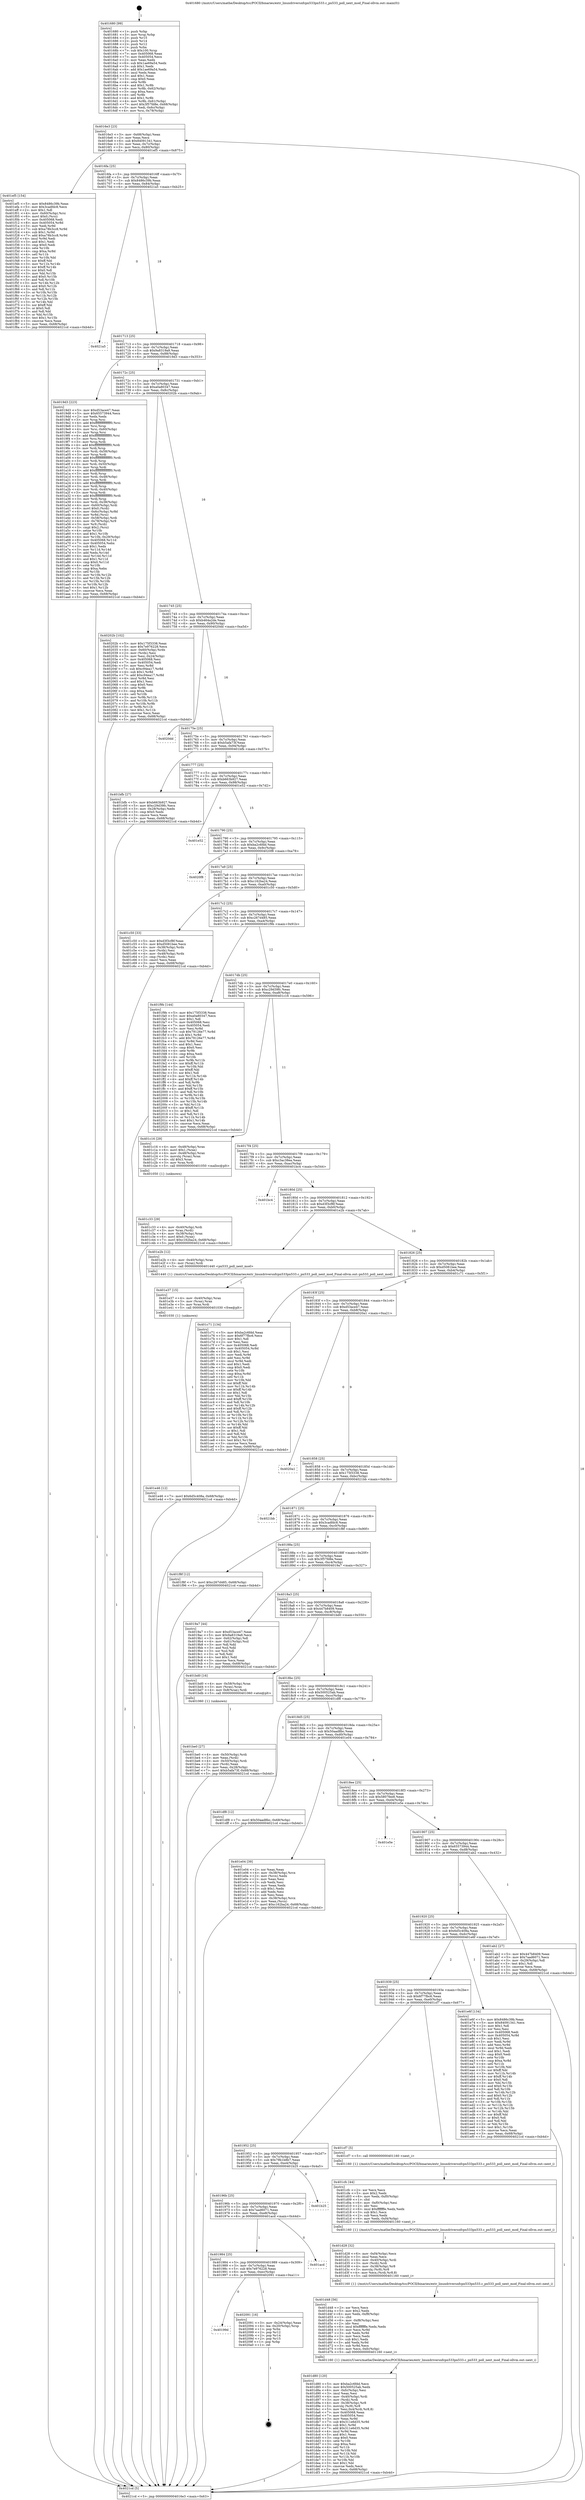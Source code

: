 digraph "0x401680" {
  label = "0x401680 (/mnt/c/Users/mathe/Desktop/tcc/POCII/binaries/extr_linuxdriversnfcpn533pn533.c_pn533_poll_next_mod_Final-ollvm.out::main(0))"
  labelloc = "t"
  node[shape=record]

  Entry [label="",width=0.3,height=0.3,shape=circle,fillcolor=black,style=filled]
  "0x4016e3" [label="{
     0x4016e3 [23]\l
     | [instrs]\l
     &nbsp;&nbsp;0x4016e3 \<+3\>: mov -0x68(%rbp),%eax\l
     &nbsp;&nbsp;0x4016e6 \<+2\>: mov %eax,%ecx\l
     &nbsp;&nbsp;0x4016e8 \<+6\>: sub $0x84091341,%ecx\l
     &nbsp;&nbsp;0x4016ee \<+3\>: mov %eax,-0x7c(%rbp)\l
     &nbsp;&nbsp;0x4016f1 \<+3\>: mov %ecx,-0x80(%rbp)\l
     &nbsp;&nbsp;0x4016f4 \<+6\>: je 0000000000401ef5 \<main+0x875\>\l
  }"]
  "0x401ef5" [label="{
     0x401ef5 [154]\l
     | [instrs]\l
     &nbsp;&nbsp;0x401ef5 \<+5\>: mov $0x8486c39b,%eax\l
     &nbsp;&nbsp;0x401efa \<+5\>: mov $0x3cadfdc8,%ecx\l
     &nbsp;&nbsp;0x401eff \<+2\>: mov $0x1,%dl\l
     &nbsp;&nbsp;0x401f01 \<+4\>: mov -0x60(%rbp),%rsi\l
     &nbsp;&nbsp;0x401f05 \<+6\>: movl $0x0,(%rsi)\l
     &nbsp;&nbsp;0x401f0b \<+7\>: mov 0x405068,%edi\l
     &nbsp;&nbsp;0x401f12 \<+8\>: mov 0x405054,%r8d\l
     &nbsp;&nbsp;0x401f1a \<+3\>: mov %edi,%r9d\l
     &nbsp;&nbsp;0x401f1d \<+7\>: sub $0xa78b3cc8,%r9d\l
     &nbsp;&nbsp;0x401f24 \<+4\>: sub $0x1,%r9d\l
     &nbsp;&nbsp;0x401f28 \<+7\>: add $0xa78b3cc8,%r9d\l
     &nbsp;&nbsp;0x401f2f \<+4\>: imul %r9d,%edi\l
     &nbsp;&nbsp;0x401f33 \<+3\>: and $0x1,%edi\l
     &nbsp;&nbsp;0x401f36 \<+3\>: cmp $0x0,%edi\l
     &nbsp;&nbsp;0x401f39 \<+4\>: sete %r10b\l
     &nbsp;&nbsp;0x401f3d \<+4\>: cmp $0xa,%r8d\l
     &nbsp;&nbsp;0x401f41 \<+4\>: setl %r11b\l
     &nbsp;&nbsp;0x401f45 \<+3\>: mov %r10b,%bl\l
     &nbsp;&nbsp;0x401f48 \<+3\>: xor $0xff,%bl\l
     &nbsp;&nbsp;0x401f4b \<+3\>: mov %r11b,%r14b\l
     &nbsp;&nbsp;0x401f4e \<+4\>: xor $0xff,%r14b\l
     &nbsp;&nbsp;0x401f52 \<+3\>: xor $0x0,%dl\l
     &nbsp;&nbsp;0x401f55 \<+3\>: mov %bl,%r15b\l
     &nbsp;&nbsp;0x401f58 \<+4\>: and $0x0,%r15b\l
     &nbsp;&nbsp;0x401f5c \<+3\>: and %dl,%r10b\l
     &nbsp;&nbsp;0x401f5f \<+3\>: mov %r14b,%r12b\l
     &nbsp;&nbsp;0x401f62 \<+4\>: and $0x0,%r12b\l
     &nbsp;&nbsp;0x401f66 \<+3\>: and %dl,%r11b\l
     &nbsp;&nbsp;0x401f69 \<+3\>: or %r10b,%r15b\l
     &nbsp;&nbsp;0x401f6c \<+3\>: or %r11b,%r12b\l
     &nbsp;&nbsp;0x401f6f \<+3\>: xor %r12b,%r15b\l
     &nbsp;&nbsp;0x401f72 \<+3\>: or %r14b,%bl\l
     &nbsp;&nbsp;0x401f75 \<+3\>: xor $0xff,%bl\l
     &nbsp;&nbsp;0x401f78 \<+3\>: or $0x0,%dl\l
     &nbsp;&nbsp;0x401f7b \<+2\>: and %dl,%bl\l
     &nbsp;&nbsp;0x401f7d \<+3\>: or %bl,%r15b\l
     &nbsp;&nbsp;0x401f80 \<+4\>: test $0x1,%r15b\l
     &nbsp;&nbsp;0x401f84 \<+3\>: cmovne %ecx,%eax\l
     &nbsp;&nbsp;0x401f87 \<+3\>: mov %eax,-0x68(%rbp)\l
     &nbsp;&nbsp;0x401f8a \<+5\>: jmp 00000000004021cd \<main+0xb4d\>\l
  }"]
  "0x4016fa" [label="{
     0x4016fa [25]\l
     | [instrs]\l
     &nbsp;&nbsp;0x4016fa \<+5\>: jmp 00000000004016ff \<main+0x7f\>\l
     &nbsp;&nbsp;0x4016ff \<+3\>: mov -0x7c(%rbp),%eax\l
     &nbsp;&nbsp;0x401702 \<+5\>: sub $0x8486c39b,%eax\l
     &nbsp;&nbsp;0x401707 \<+6\>: mov %eax,-0x84(%rbp)\l
     &nbsp;&nbsp;0x40170d \<+6\>: je 00000000004021a5 \<main+0xb25\>\l
  }"]
  Exit [label="",width=0.3,height=0.3,shape=circle,fillcolor=black,style=filled,peripheries=2]
  "0x4021a5" [label="{
     0x4021a5\l
  }", style=dashed]
  "0x401713" [label="{
     0x401713 [25]\l
     | [instrs]\l
     &nbsp;&nbsp;0x401713 \<+5\>: jmp 0000000000401718 \<main+0x98\>\l
     &nbsp;&nbsp;0x401718 \<+3\>: mov -0x7c(%rbp),%eax\l
     &nbsp;&nbsp;0x40171b \<+5\>: sub $0x9a8319a9,%eax\l
     &nbsp;&nbsp;0x401720 \<+6\>: mov %eax,-0x88(%rbp)\l
     &nbsp;&nbsp;0x401726 \<+6\>: je 00000000004019d3 \<main+0x353\>\l
  }"]
  "0x40199d" [label="{
     0x40199d\l
  }", style=dashed]
  "0x4019d3" [label="{
     0x4019d3 [223]\l
     | [instrs]\l
     &nbsp;&nbsp;0x4019d3 \<+5\>: mov $0xd53ace47,%eax\l
     &nbsp;&nbsp;0x4019d8 \<+5\>: mov $0x65573944,%ecx\l
     &nbsp;&nbsp;0x4019dd \<+2\>: xor %edx,%edx\l
     &nbsp;&nbsp;0x4019df \<+3\>: mov %rsp,%rsi\l
     &nbsp;&nbsp;0x4019e2 \<+4\>: add $0xfffffffffffffff0,%rsi\l
     &nbsp;&nbsp;0x4019e6 \<+3\>: mov %rsi,%rsp\l
     &nbsp;&nbsp;0x4019e9 \<+4\>: mov %rsi,-0x60(%rbp)\l
     &nbsp;&nbsp;0x4019ed \<+3\>: mov %rsp,%rsi\l
     &nbsp;&nbsp;0x4019f0 \<+4\>: add $0xfffffffffffffff0,%rsi\l
     &nbsp;&nbsp;0x4019f4 \<+3\>: mov %rsi,%rsp\l
     &nbsp;&nbsp;0x4019f7 \<+3\>: mov %rsp,%rdi\l
     &nbsp;&nbsp;0x4019fa \<+4\>: add $0xfffffffffffffff0,%rdi\l
     &nbsp;&nbsp;0x4019fe \<+3\>: mov %rdi,%rsp\l
     &nbsp;&nbsp;0x401a01 \<+4\>: mov %rdi,-0x58(%rbp)\l
     &nbsp;&nbsp;0x401a05 \<+3\>: mov %rsp,%rdi\l
     &nbsp;&nbsp;0x401a08 \<+4\>: add $0xfffffffffffffff0,%rdi\l
     &nbsp;&nbsp;0x401a0c \<+3\>: mov %rdi,%rsp\l
     &nbsp;&nbsp;0x401a0f \<+4\>: mov %rdi,-0x50(%rbp)\l
     &nbsp;&nbsp;0x401a13 \<+3\>: mov %rsp,%rdi\l
     &nbsp;&nbsp;0x401a16 \<+4\>: add $0xfffffffffffffff0,%rdi\l
     &nbsp;&nbsp;0x401a1a \<+3\>: mov %rdi,%rsp\l
     &nbsp;&nbsp;0x401a1d \<+4\>: mov %rdi,-0x48(%rbp)\l
     &nbsp;&nbsp;0x401a21 \<+3\>: mov %rsp,%rdi\l
     &nbsp;&nbsp;0x401a24 \<+4\>: add $0xfffffffffffffff0,%rdi\l
     &nbsp;&nbsp;0x401a28 \<+3\>: mov %rdi,%rsp\l
     &nbsp;&nbsp;0x401a2b \<+4\>: mov %rdi,-0x40(%rbp)\l
     &nbsp;&nbsp;0x401a2f \<+3\>: mov %rsp,%rdi\l
     &nbsp;&nbsp;0x401a32 \<+4\>: add $0xfffffffffffffff0,%rdi\l
     &nbsp;&nbsp;0x401a36 \<+3\>: mov %rdi,%rsp\l
     &nbsp;&nbsp;0x401a39 \<+4\>: mov %rdi,-0x38(%rbp)\l
     &nbsp;&nbsp;0x401a3d \<+4\>: mov -0x60(%rbp),%rdi\l
     &nbsp;&nbsp;0x401a41 \<+6\>: movl $0x0,(%rdi)\l
     &nbsp;&nbsp;0x401a47 \<+4\>: mov -0x6c(%rbp),%r8d\l
     &nbsp;&nbsp;0x401a4b \<+3\>: mov %r8d,(%rsi)\l
     &nbsp;&nbsp;0x401a4e \<+4\>: mov -0x58(%rbp),%rdi\l
     &nbsp;&nbsp;0x401a52 \<+4\>: mov -0x78(%rbp),%r9\l
     &nbsp;&nbsp;0x401a56 \<+3\>: mov %r9,(%rdi)\l
     &nbsp;&nbsp;0x401a59 \<+3\>: cmpl $0x2,(%rsi)\l
     &nbsp;&nbsp;0x401a5c \<+4\>: setne %r10b\l
     &nbsp;&nbsp;0x401a60 \<+4\>: and $0x1,%r10b\l
     &nbsp;&nbsp;0x401a64 \<+4\>: mov %r10b,-0x29(%rbp)\l
     &nbsp;&nbsp;0x401a68 \<+8\>: mov 0x405068,%r11d\l
     &nbsp;&nbsp;0x401a70 \<+7\>: mov 0x405054,%ebx\l
     &nbsp;&nbsp;0x401a77 \<+3\>: sub $0x1,%edx\l
     &nbsp;&nbsp;0x401a7a \<+3\>: mov %r11d,%r14d\l
     &nbsp;&nbsp;0x401a7d \<+3\>: add %edx,%r14d\l
     &nbsp;&nbsp;0x401a80 \<+4\>: imul %r14d,%r11d\l
     &nbsp;&nbsp;0x401a84 \<+4\>: and $0x1,%r11d\l
     &nbsp;&nbsp;0x401a88 \<+4\>: cmp $0x0,%r11d\l
     &nbsp;&nbsp;0x401a8c \<+4\>: sete %r10b\l
     &nbsp;&nbsp;0x401a90 \<+3\>: cmp $0xa,%ebx\l
     &nbsp;&nbsp;0x401a93 \<+4\>: setl %r15b\l
     &nbsp;&nbsp;0x401a97 \<+3\>: mov %r10b,%r12b\l
     &nbsp;&nbsp;0x401a9a \<+3\>: and %r15b,%r12b\l
     &nbsp;&nbsp;0x401a9d \<+3\>: xor %r15b,%r10b\l
     &nbsp;&nbsp;0x401aa0 \<+3\>: or %r10b,%r12b\l
     &nbsp;&nbsp;0x401aa3 \<+4\>: test $0x1,%r12b\l
     &nbsp;&nbsp;0x401aa7 \<+3\>: cmovne %ecx,%eax\l
     &nbsp;&nbsp;0x401aaa \<+3\>: mov %eax,-0x68(%rbp)\l
     &nbsp;&nbsp;0x401aad \<+5\>: jmp 00000000004021cd \<main+0xb4d\>\l
  }"]
  "0x40172c" [label="{
     0x40172c [25]\l
     | [instrs]\l
     &nbsp;&nbsp;0x40172c \<+5\>: jmp 0000000000401731 \<main+0xb1\>\l
     &nbsp;&nbsp;0x401731 \<+3\>: mov -0x7c(%rbp),%eax\l
     &nbsp;&nbsp;0x401734 \<+5\>: sub $0xa0a80347,%eax\l
     &nbsp;&nbsp;0x401739 \<+6\>: mov %eax,-0x8c(%rbp)\l
     &nbsp;&nbsp;0x40173f \<+6\>: je 000000000040202b \<main+0x9ab\>\l
  }"]
  "0x402091" [label="{
     0x402091 [16]\l
     | [instrs]\l
     &nbsp;&nbsp;0x402091 \<+3\>: mov -0x24(%rbp),%eax\l
     &nbsp;&nbsp;0x402094 \<+4\>: lea -0x20(%rbp),%rsp\l
     &nbsp;&nbsp;0x402098 \<+1\>: pop %rbx\l
     &nbsp;&nbsp;0x402099 \<+2\>: pop %r12\l
     &nbsp;&nbsp;0x40209b \<+2\>: pop %r14\l
     &nbsp;&nbsp;0x40209d \<+2\>: pop %r15\l
     &nbsp;&nbsp;0x40209f \<+1\>: pop %rbp\l
     &nbsp;&nbsp;0x4020a0 \<+1\>: ret\l
  }"]
  "0x40202b" [label="{
     0x40202b [102]\l
     | [instrs]\l
     &nbsp;&nbsp;0x40202b \<+5\>: mov $0x175f3338,%eax\l
     &nbsp;&nbsp;0x402030 \<+5\>: mov $0x7e976228,%ecx\l
     &nbsp;&nbsp;0x402035 \<+4\>: mov -0x60(%rbp),%rdx\l
     &nbsp;&nbsp;0x402039 \<+2\>: mov (%rdx),%esi\l
     &nbsp;&nbsp;0x40203b \<+3\>: mov %esi,-0x24(%rbp)\l
     &nbsp;&nbsp;0x40203e \<+7\>: mov 0x405068,%esi\l
     &nbsp;&nbsp;0x402045 \<+7\>: mov 0x405054,%edi\l
     &nbsp;&nbsp;0x40204c \<+3\>: mov %esi,%r8d\l
     &nbsp;&nbsp;0x40204f \<+7\>: sub $0xc94ea17,%r8d\l
     &nbsp;&nbsp;0x402056 \<+4\>: sub $0x1,%r8d\l
     &nbsp;&nbsp;0x40205a \<+7\>: add $0xc94ea17,%r8d\l
     &nbsp;&nbsp;0x402061 \<+4\>: imul %r8d,%esi\l
     &nbsp;&nbsp;0x402065 \<+3\>: and $0x1,%esi\l
     &nbsp;&nbsp;0x402068 \<+3\>: cmp $0x0,%esi\l
     &nbsp;&nbsp;0x40206b \<+4\>: sete %r9b\l
     &nbsp;&nbsp;0x40206f \<+3\>: cmp $0xa,%edi\l
     &nbsp;&nbsp;0x402072 \<+4\>: setl %r10b\l
     &nbsp;&nbsp;0x402076 \<+3\>: mov %r9b,%r11b\l
     &nbsp;&nbsp;0x402079 \<+3\>: and %r10b,%r11b\l
     &nbsp;&nbsp;0x40207c \<+3\>: xor %r10b,%r9b\l
     &nbsp;&nbsp;0x40207f \<+3\>: or %r9b,%r11b\l
     &nbsp;&nbsp;0x402082 \<+4\>: test $0x1,%r11b\l
     &nbsp;&nbsp;0x402086 \<+3\>: cmovne %ecx,%eax\l
     &nbsp;&nbsp;0x402089 \<+3\>: mov %eax,-0x68(%rbp)\l
     &nbsp;&nbsp;0x40208c \<+5\>: jmp 00000000004021cd \<main+0xb4d\>\l
  }"]
  "0x401745" [label="{
     0x401745 [25]\l
     | [instrs]\l
     &nbsp;&nbsp;0x401745 \<+5\>: jmp 000000000040174a \<main+0xca\>\l
     &nbsp;&nbsp;0x40174a \<+3\>: mov -0x7c(%rbp),%eax\l
     &nbsp;&nbsp;0x40174d \<+5\>: sub $0xb464a2de,%eax\l
     &nbsp;&nbsp;0x401752 \<+6\>: mov %eax,-0x90(%rbp)\l
     &nbsp;&nbsp;0x401758 \<+6\>: je 00000000004020dd \<main+0xa5d\>\l
  }"]
  "0x401984" [label="{
     0x401984 [25]\l
     | [instrs]\l
     &nbsp;&nbsp;0x401984 \<+5\>: jmp 0000000000401989 \<main+0x309\>\l
     &nbsp;&nbsp;0x401989 \<+3\>: mov -0x7c(%rbp),%eax\l
     &nbsp;&nbsp;0x40198c \<+5\>: sub $0x7e976228,%eax\l
     &nbsp;&nbsp;0x401991 \<+6\>: mov %eax,-0xec(%rbp)\l
     &nbsp;&nbsp;0x401997 \<+6\>: je 0000000000402091 \<main+0xa11\>\l
  }"]
  "0x4020dd" [label="{
     0x4020dd\l
  }", style=dashed]
  "0x40175e" [label="{
     0x40175e [25]\l
     | [instrs]\l
     &nbsp;&nbsp;0x40175e \<+5\>: jmp 0000000000401763 \<main+0xe3\>\l
     &nbsp;&nbsp;0x401763 \<+3\>: mov -0x7c(%rbp),%eax\l
     &nbsp;&nbsp;0x401766 \<+5\>: sub $0xb5afa73f,%eax\l
     &nbsp;&nbsp;0x40176b \<+6\>: mov %eax,-0x94(%rbp)\l
     &nbsp;&nbsp;0x401771 \<+6\>: je 0000000000401bfb \<main+0x57b\>\l
  }"]
  "0x401acd" [label="{
     0x401acd\l
  }", style=dashed]
  "0x401bfb" [label="{
     0x401bfb [27]\l
     | [instrs]\l
     &nbsp;&nbsp;0x401bfb \<+5\>: mov $0xb663b927,%eax\l
     &nbsp;&nbsp;0x401c00 \<+5\>: mov $0xc29d39fc,%ecx\l
     &nbsp;&nbsp;0x401c05 \<+3\>: mov -0x28(%rbp),%edx\l
     &nbsp;&nbsp;0x401c08 \<+3\>: cmp $0x0,%edx\l
     &nbsp;&nbsp;0x401c0b \<+3\>: cmove %ecx,%eax\l
     &nbsp;&nbsp;0x401c0e \<+3\>: mov %eax,-0x68(%rbp)\l
     &nbsp;&nbsp;0x401c11 \<+5\>: jmp 00000000004021cd \<main+0xb4d\>\l
  }"]
  "0x401777" [label="{
     0x401777 [25]\l
     | [instrs]\l
     &nbsp;&nbsp;0x401777 \<+5\>: jmp 000000000040177c \<main+0xfc\>\l
     &nbsp;&nbsp;0x40177c \<+3\>: mov -0x7c(%rbp),%eax\l
     &nbsp;&nbsp;0x40177f \<+5\>: sub $0xb663b927,%eax\l
     &nbsp;&nbsp;0x401784 \<+6\>: mov %eax,-0x98(%rbp)\l
     &nbsp;&nbsp;0x40178a \<+6\>: je 0000000000401e52 \<main+0x7d2\>\l
  }"]
  "0x40196b" [label="{
     0x40196b [25]\l
     | [instrs]\l
     &nbsp;&nbsp;0x40196b \<+5\>: jmp 0000000000401970 \<main+0x2f0\>\l
     &nbsp;&nbsp;0x401970 \<+3\>: mov -0x7c(%rbp),%eax\l
     &nbsp;&nbsp;0x401973 \<+5\>: sub $0x7aad6071,%eax\l
     &nbsp;&nbsp;0x401978 \<+6\>: mov %eax,-0xe8(%rbp)\l
     &nbsp;&nbsp;0x40197e \<+6\>: je 0000000000401acd \<main+0x44d\>\l
  }"]
  "0x401e52" [label="{
     0x401e52\l
  }", style=dashed]
  "0x401790" [label="{
     0x401790 [25]\l
     | [instrs]\l
     &nbsp;&nbsp;0x401790 \<+5\>: jmp 0000000000401795 \<main+0x115\>\l
     &nbsp;&nbsp;0x401795 \<+3\>: mov -0x7c(%rbp),%eax\l
     &nbsp;&nbsp;0x401798 \<+5\>: sub $0xba2c6fdd,%eax\l
     &nbsp;&nbsp;0x40179d \<+6\>: mov %eax,-0x9c(%rbp)\l
     &nbsp;&nbsp;0x4017a3 \<+6\>: je 00000000004020f8 \<main+0xa78\>\l
  }"]
  "0x401b25" [label="{
     0x401b25\l
  }", style=dashed]
  "0x4020f8" [label="{
     0x4020f8\l
  }", style=dashed]
  "0x4017a9" [label="{
     0x4017a9 [25]\l
     | [instrs]\l
     &nbsp;&nbsp;0x4017a9 \<+5\>: jmp 00000000004017ae \<main+0x12e\>\l
     &nbsp;&nbsp;0x4017ae \<+3\>: mov -0x7c(%rbp),%eax\l
     &nbsp;&nbsp;0x4017b1 \<+5\>: sub $0xc162ba24,%eax\l
     &nbsp;&nbsp;0x4017b6 \<+6\>: mov %eax,-0xa0(%rbp)\l
     &nbsp;&nbsp;0x4017bc \<+6\>: je 0000000000401c50 \<main+0x5d0\>\l
  }"]
  "0x401e46" [label="{
     0x401e46 [12]\l
     | [instrs]\l
     &nbsp;&nbsp;0x401e46 \<+7\>: movl $0x6d5c408a,-0x68(%rbp)\l
     &nbsp;&nbsp;0x401e4d \<+5\>: jmp 00000000004021cd \<main+0xb4d\>\l
  }"]
  "0x401c50" [label="{
     0x401c50 [33]\l
     | [instrs]\l
     &nbsp;&nbsp;0x401c50 \<+5\>: mov $0xd3f3cf8f,%eax\l
     &nbsp;&nbsp;0x401c55 \<+5\>: mov $0xd5081bee,%ecx\l
     &nbsp;&nbsp;0x401c5a \<+4\>: mov -0x38(%rbp),%rdx\l
     &nbsp;&nbsp;0x401c5e \<+2\>: mov (%rdx),%esi\l
     &nbsp;&nbsp;0x401c60 \<+4\>: mov -0x48(%rbp),%rdx\l
     &nbsp;&nbsp;0x401c64 \<+2\>: cmp (%rdx),%esi\l
     &nbsp;&nbsp;0x401c66 \<+3\>: cmovl %ecx,%eax\l
     &nbsp;&nbsp;0x401c69 \<+3\>: mov %eax,-0x68(%rbp)\l
     &nbsp;&nbsp;0x401c6c \<+5\>: jmp 00000000004021cd \<main+0xb4d\>\l
  }"]
  "0x4017c2" [label="{
     0x4017c2 [25]\l
     | [instrs]\l
     &nbsp;&nbsp;0x4017c2 \<+5\>: jmp 00000000004017c7 \<main+0x147\>\l
     &nbsp;&nbsp;0x4017c7 \<+3\>: mov -0x7c(%rbp),%eax\l
     &nbsp;&nbsp;0x4017ca \<+5\>: sub $0xc267d485,%eax\l
     &nbsp;&nbsp;0x4017cf \<+6\>: mov %eax,-0xa4(%rbp)\l
     &nbsp;&nbsp;0x4017d5 \<+6\>: je 0000000000401f9b \<main+0x91b\>\l
  }"]
  "0x401e37" [label="{
     0x401e37 [15]\l
     | [instrs]\l
     &nbsp;&nbsp;0x401e37 \<+4\>: mov -0x40(%rbp),%rax\l
     &nbsp;&nbsp;0x401e3b \<+3\>: mov (%rax),%rax\l
     &nbsp;&nbsp;0x401e3e \<+3\>: mov %rax,%rdi\l
     &nbsp;&nbsp;0x401e41 \<+5\>: call 0000000000401030 \<free@plt\>\l
     | [calls]\l
     &nbsp;&nbsp;0x401030 \{1\} (unknown)\l
  }"]
  "0x401f9b" [label="{
     0x401f9b [144]\l
     | [instrs]\l
     &nbsp;&nbsp;0x401f9b \<+5\>: mov $0x175f3338,%eax\l
     &nbsp;&nbsp;0x401fa0 \<+5\>: mov $0xa0a80347,%ecx\l
     &nbsp;&nbsp;0x401fa5 \<+2\>: mov $0x1,%dl\l
     &nbsp;&nbsp;0x401fa7 \<+7\>: mov 0x405068,%esi\l
     &nbsp;&nbsp;0x401fae \<+7\>: mov 0x405054,%edi\l
     &nbsp;&nbsp;0x401fb5 \<+3\>: mov %esi,%r8d\l
     &nbsp;&nbsp;0x401fb8 \<+7\>: sub $0x79126e77,%r8d\l
     &nbsp;&nbsp;0x401fbf \<+4\>: sub $0x1,%r8d\l
     &nbsp;&nbsp;0x401fc3 \<+7\>: add $0x79126e77,%r8d\l
     &nbsp;&nbsp;0x401fca \<+4\>: imul %r8d,%esi\l
     &nbsp;&nbsp;0x401fce \<+3\>: and $0x1,%esi\l
     &nbsp;&nbsp;0x401fd1 \<+3\>: cmp $0x0,%esi\l
     &nbsp;&nbsp;0x401fd4 \<+4\>: sete %r9b\l
     &nbsp;&nbsp;0x401fd8 \<+3\>: cmp $0xa,%edi\l
     &nbsp;&nbsp;0x401fdb \<+4\>: setl %r10b\l
     &nbsp;&nbsp;0x401fdf \<+3\>: mov %r9b,%r11b\l
     &nbsp;&nbsp;0x401fe2 \<+4\>: xor $0xff,%r11b\l
     &nbsp;&nbsp;0x401fe6 \<+3\>: mov %r10b,%bl\l
     &nbsp;&nbsp;0x401fe9 \<+3\>: xor $0xff,%bl\l
     &nbsp;&nbsp;0x401fec \<+3\>: xor $0x1,%dl\l
     &nbsp;&nbsp;0x401fef \<+3\>: mov %r11b,%r14b\l
     &nbsp;&nbsp;0x401ff2 \<+4\>: and $0xff,%r14b\l
     &nbsp;&nbsp;0x401ff6 \<+3\>: and %dl,%r9b\l
     &nbsp;&nbsp;0x401ff9 \<+3\>: mov %bl,%r15b\l
     &nbsp;&nbsp;0x401ffc \<+4\>: and $0xff,%r15b\l
     &nbsp;&nbsp;0x402000 \<+3\>: and %dl,%r10b\l
     &nbsp;&nbsp;0x402003 \<+3\>: or %r9b,%r14b\l
     &nbsp;&nbsp;0x402006 \<+3\>: or %r10b,%r15b\l
     &nbsp;&nbsp;0x402009 \<+3\>: xor %r15b,%r14b\l
     &nbsp;&nbsp;0x40200c \<+3\>: or %bl,%r11b\l
     &nbsp;&nbsp;0x40200f \<+4\>: xor $0xff,%r11b\l
     &nbsp;&nbsp;0x402013 \<+3\>: or $0x1,%dl\l
     &nbsp;&nbsp;0x402016 \<+3\>: and %dl,%r11b\l
     &nbsp;&nbsp;0x402019 \<+3\>: or %r11b,%r14b\l
     &nbsp;&nbsp;0x40201c \<+4\>: test $0x1,%r14b\l
     &nbsp;&nbsp;0x402020 \<+3\>: cmovne %ecx,%eax\l
     &nbsp;&nbsp;0x402023 \<+3\>: mov %eax,-0x68(%rbp)\l
     &nbsp;&nbsp;0x402026 \<+5\>: jmp 00000000004021cd \<main+0xb4d\>\l
  }"]
  "0x4017db" [label="{
     0x4017db [25]\l
     | [instrs]\l
     &nbsp;&nbsp;0x4017db \<+5\>: jmp 00000000004017e0 \<main+0x160\>\l
     &nbsp;&nbsp;0x4017e0 \<+3\>: mov -0x7c(%rbp),%eax\l
     &nbsp;&nbsp;0x4017e3 \<+5\>: sub $0xc29d39fc,%eax\l
     &nbsp;&nbsp;0x4017e8 \<+6\>: mov %eax,-0xa8(%rbp)\l
     &nbsp;&nbsp;0x4017ee \<+6\>: je 0000000000401c16 \<main+0x596\>\l
  }"]
  "0x401d80" [label="{
     0x401d80 [120]\l
     | [instrs]\l
     &nbsp;&nbsp;0x401d80 \<+5\>: mov $0xba2c6fdd,%ecx\l
     &nbsp;&nbsp;0x401d85 \<+5\>: mov $0x500525ab,%edx\l
     &nbsp;&nbsp;0x401d8a \<+6\>: mov -0xfc(%rbp),%esi\l
     &nbsp;&nbsp;0x401d90 \<+3\>: imul %eax,%esi\l
     &nbsp;&nbsp;0x401d93 \<+4\>: mov -0x40(%rbp),%rdi\l
     &nbsp;&nbsp;0x401d97 \<+3\>: mov (%rdi),%rdi\l
     &nbsp;&nbsp;0x401d9a \<+4\>: mov -0x38(%rbp),%r8\l
     &nbsp;&nbsp;0x401d9e \<+3\>: movslq (%r8),%r8\l
     &nbsp;&nbsp;0x401da1 \<+5\>: mov %esi,0x4(%rdi,%r8,8)\l
     &nbsp;&nbsp;0x401da6 \<+7\>: mov 0x405068,%eax\l
     &nbsp;&nbsp;0x401dad \<+7\>: mov 0x405054,%esi\l
     &nbsp;&nbsp;0x401db4 \<+3\>: mov %eax,%r9d\l
     &nbsp;&nbsp;0x401db7 \<+7\>: sub $0x311e6d35,%r9d\l
     &nbsp;&nbsp;0x401dbe \<+4\>: sub $0x1,%r9d\l
     &nbsp;&nbsp;0x401dc2 \<+7\>: add $0x311e6d35,%r9d\l
     &nbsp;&nbsp;0x401dc9 \<+4\>: imul %r9d,%eax\l
     &nbsp;&nbsp;0x401dcd \<+3\>: and $0x1,%eax\l
     &nbsp;&nbsp;0x401dd0 \<+3\>: cmp $0x0,%eax\l
     &nbsp;&nbsp;0x401dd3 \<+4\>: sete %r10b\l
     &nbsp;&nbsp;0x401dd7 \<+3\>: cmp $0xa,%esi\l
     &nbsp;&nbsp;0x401dda \<+4\>: setl %r11b\l
     &nbsp;&nbsp;0x401dde \<+3\>: mov %r10b,%bl\l
     &nbsp;&nbsp;0x401de1 \<+3\>: and %r11b,%bl\l
     &nbsp;&nbsp;0x401de4 \<+3\>: xor %r11b,%r10b\l
     &nbsp;&nbsp;0x401de7 \<+3\>: or %r10b,%bl\l
     &nbsp;&nbsp;0x401dea \<+3\>: test $0x1,%bl\l
     &nbsp;&nbsp;0x401ded \<+3\>: cmovne %edx,%ecx\l
     &nbsp;&nbsp;0x401df0 \<+3\>: mov %ecx,-0x68(%rbp)\l
     &nbsp;&nbsp;0x401df3 \<+5\>: jmp 00000000004021cd \<main+0xb4d\>\l
  }"]
  "0x401c16" [label="{
     0x401c16 [29]\l
     | [instrs]\l
     &nbsp;&nbsp;0x401c16 \<+4\>: mov -0x48(%rbp),%rax\l
     &nbsp;&nbsp;0x401c1a \<+6\>: movl $0x1,(%rax)\l
     &nbsp;&nbsp;0x401c20 \<+4\>: mov -0x48(%rbp),%rax\l
     &nbsp;&nbsp;0x401c24 \<+3\>: movslq (%rax),%rax\l
     &nbsp;&nbsp;0x401c27 \<+4\>: shl $0x3,%rax\l
     &nbsp;&nbsp;0x401c2b \<+3\>: mov %rax,%rdi\l
     &nbsp;&nbsp;0x401c2e \<+5\>: call 0000000000401050 \<malloc@plt\>\l
     | [calls]\l
     &nbsp;&nbsp;0x401050 \{1\} (unknown)\l
  }"]
  "0x4017f4" [label="{
     0x4017f4 [25]\l
     | [instrs]\l
     &nbsp;&nbsp;0x4017f4 \<+5\>: jmp 00000000004017f9 \<main+0x179\>\l
     &nbsp;&nbsp;0x4017f9 \<+3\>: mov -0x7c(%rbp),%eax\l
     &nbsp;&nbsp;0x4017fc \<+5\>: sub $0xc3ac38ea,%eax\l
     &nbsp;&nbsp;0x401801 \<+6\>: mov %eax,-0xac(%rbp)\l
     &nbsp;&nbsp;0x401807 \<+6\>: je 0000000000401bc4 \<main+0x544\>\l
  }"]
  "0x401d48" [label="{
     0x401d48 [56]\l
     | [instrs]\l
     &nbsp;&nbsp;0x401d48 \<+2\>: xor %ecx,%ecx\l
     &nbsp;&nbsp;0x401d4a \<+5\>: mov $0x2,%edx\l
     &nbsp;&nbsp;0x401d4f \<+6\>: mov %edx,-0xf8(%rbp)\l
     &nbsp;&nbsp;0x401d55 \<+1\>: cltd\l
     &nbsp;&nbsp;0x401d56 \<+6\>: mov -0xf8(%rbp),%esi\l
     &nbsp;&nbsp;0x401d5c \<+2\>: idiv %esi\l
     &nbsp;&nbsp;0x401d5e \<+6\>: imul $0xfffffffe,%edx,%edx\l
     &nbsp;&nbsp;0x401d64 \<+3\>: mov %ecx,%r9d\l
     &nbsp;&nbsp;0x401d67 \<+3\>: sub %edx,%r9d\l
     &nbsp;&nbsp;0x401d6a \<+2\>: mov %ecx,%edx\l
     &nbsp;&nbsp;0x401d6c \<+3\>: sub $0x1,%edx\l
     &nbsp;&nbsp;0x401d6f \<+3\>: add %edx,%r9d\l
     &nbsp;&nbsp;0x401d72 \<+3\>: sub %r9d,%ecx\l
     &nbsp;&nbsp;0x401d75 \<+6\>: mov %ecx,-0xfc(%rbp)\l
     &nbsp;&nbsp;0x401d7b \<+5\>: call 0000000000401160 \<next_i\>\l
     | [calls]\l
     &nbsp;&nbsp;0x401160 \{1\} (/mnt/c/Users/mathe/Desktop/tcc/POCII/binaries/extr_linuxdriversnfcpn533pn533.c_pn533_poll_next_mod_Final-ollvm.out::next_i)\l
  }"]
  "0x401bc4" [label="{
     0x401bc4\l
  }", style=dashed]
  "0x40180d" [label="{
     0x40180d [25]\l
     | [instrs]\l
     &nbsp;&nbsp;0x40180d \<+5\>: jmp 0000000000401812 \<main+0x192\>\l
     &nbsp;&nbsp;0x401812 \<+3\>: mov -0x7c(%rbp),%eax\l
     &nbsp;&nbsp;0x401815 \<+5\>: sub $0xd3f3cf8f,%eax\l
     &nbsp;&nbsp;0x40181a \<+6\>: mov %eax,-0xb0(%rbp)\l
     &nbsp;&nbsp;0x401820 \<+6\>: je 0000000000401e2b \<main+0x7ab\>\l
  }"]
  "0x401d28" [label="{
     0x401d28 [32]\l
     | [instrs]\l
     &nbsp;&nbsp;0x401d28 \<+6\>: mov -0xf4(%rbp),%ecx\l
     &nbsp;&nbsp;0x401d2e \<+3\>: imul %eax,%ecx\l
     &nbsp;&nbsp;0x401d31 \<+4\>: mov -0x40(%rbp),%rdi\l
     &nbsp;&nbsp;0x401d35 \<+3\>: mov (%rdi),%rdi\l
     &nbsp;&nbsp;0x401d38 \<+4\>: mov -0x38(%rbp),%r8\l
     &nbsp;&nbsp;0x401d3c \<+3\>: movslq (%r8),%r8\l
     &nbsp;&nbsp;0x401d3f \<+4\>: mov %ecx,(%rdi,%r8,8)\l
     &nbsp;&nbsp;0x401d43 \<+5\>: call 0000000000401160 \<next_i\>\l
     | [calls]\l
     &nbsp;&nbsp;0x401160 \{1\} (/mnt/c/Users/mathe/Desktop/tcc/POCII/binaries/extr_linuxdriversnfcpn533pn533.c_pn533_poll_next_mod_Final-ollvm.out::next_i)\l
  }"]
  "0x401e2b" [label="{
     0x401e2b [12]\l
     | [instrs]\l
     &nbsp;&nbsp;0x401e2b \<+4\>: mov -0x40(%rbp),%rax\l
     &nbsp;&nbsp;0x401e2f \<+3\>: mov (%rax),%rdi\l
     &nbsp;&nbsp;0x401e32 \<+5\>: call 0000000000401440 \<pn533_poll_next_mod\>\l
     | [calls]\l
     &nbsp;&nbsp;0x401440 \{1\} (/mnt/c/Users/mathe/Desktop/tcc/POCII/binaries/extr_linuxdriversnfcpn533pn533.c_pn533_poll_next_mod_Final-ollvm.out::pn533_poll_next_mod)\l
  }"]
  "0x401826" [label="{
     0x401826 [25]\l
     | [instrs]\l
     &nbsp;&nbsp;0x401826 \<+5\>: jmp 000000000040182b \<main+0x1ab\>\l
     &nbsp;&nbsp;0x40182b \<+3\>: mov -0x7c(%rbp),%eax\l
     &nbsp;&nbsp;0x40182e \<+5\>: sub $0xd5081bee,%eax\l
     &nbsp;&nbsp;0x401833 \<+6\>: mov %eax,-0xb4(%rbp)\l
     &nbsp;&nbsp;0x401839 \<+6\>: je 0000000000401c71 \<main+0x5f1\>\l
  }"]
  "0x401cfc" [label="{
     0x401cfc [44]\l
     | [instrs]\l
     &nbsp;&nbsp;0x401cfc \<+2\>: xor %ecx,%ecx\l
     &nbsp;&nbsp;0x401cfe \<+5\>: mov $0x2,%edx\l
     &nbsp;&nbsp;0x401d03 \<+6\>: mov %edx,-0xf0(%rbp)\l
     &nbsp;&nbsp;0x401d09 \<+1\>: cltd\l
     &nbsp;&nbsp;0x401d0a \<+6\>: mov -0xf0(%rbp),%esi\l
     &nbsp;&nbsp;0x401d10 \<+2\>: idiv %esi\l
     &nbsp;&nbsp;0x401d12 \<+6\>: imul $0xfffffffe,%edx,%edx\l
     &nbsp;&nbsp;0x401d18 \<+3\>: sub $0x1,%ecx\l
     &nbsp;&nbsp;0x401d1b \<+2\>: sub %ecx,%edx\l
     &nbsp;&nbsp;0x401d1d \<+6\>: mov %edx,-0xf4(%rbp)\l
     &nbsp;&nbsp;0x401d23 \<+5\>: call 0000000000401160 \<next_i\>\l
     | [calls]\l
     &nbsp;&nbsp;0x401160 \{1\} (/mnt/c/Users/mathe/Desktop/tcc/POCII/binaries/extr_linuxdriversnfcpn533pn533.c_pn533_poll_next_mod_Final-ollvm.out::next_i)\l
  }"]
  "0x401c71" [label="{
     0x401c71 [134]\l
     | [instrs]\l
     &nbsp;&nbsp;0x401c71 \<+5\>: mov $0xba2c6fdd,%eax\l
     &nbsp;&nbsp;0x401c76 \<+5\>: mov $0x6f77fbc6,%ecx\l
     &nbsp;&nbsp;0x401c7b \<+2\>: mov $0x1,%dl\l
     &nbsp;&nbsp;0x401c7d \<+2\>: xor %esi,%esi\l
     &nbsp;&nbsp;0x401c7f \<+7\>: mov 0x405068,%edi\l
     &nbsp;&nbsp;0x401c86 \<+8\>: mov 0x405054,%r8d\l
     &nbsp;&nbsp;0x401c8e \<+3\>: sub $0x1,%esi\l
     &nbsp;&nbsp;0x401c91 \<+3\>: mov %edi,%r9d\l
     &nbsp;&nbsp;0x401c94 \<+3\>: add %esi,%r9d\l
     &nbsp;&nbsp;0x401c97 \<+4\>: imul %r9d,%edi\l
     &nbsp;&nbsp;0x401c9b \<+3\>: and $0x1,%edi\l
     &nbsp;&nbsp;0x401c9e \<+3\>: cmp $0x0,%edi\l
     &nbsp;&nbsp;0x401ca1 \<+4\>: sete %r10b\l
     &nbsp;&nbsp;0x401ca5 \<+4\>: cmp $0xa,%r8d\l
     &nbsp;&nbsp;0x401ca9 \<+4\>: setl %r11b\l
     &nbsp;&nbsp;0x401cad \<+3\>: mov %r10b,%bl\l
     &nbsp;&nbsp;0x401cb0 \<+3\>: xor $0xff,%bl\l
     &nbsp;&nbsp;0x401cb3 \<+3\>: mov %r11b,%r14b\l
     &nbsp;&nbsp;0x401cb6 \<+4\>: xor $0xff,%r14b\l
     &nbsp;&nbsp;0x401cba \<+3\>: xor $0x1,%dl\l
     &nbsp;&nbsp;0x401cbd \<+3\>: mov %bl,%r15b\l
     &nbsp;&nbsp;0x401cc0 \<+4\>: and $0xff,%r15b\l
     &nbsp;&nbsp;0x401cc4 \<+3\>: and %dl,%r10b\l
     &nbsp;&nbsp;0x401cc7 \<+3\>: mov %r14b,%r12b\l
     &nbsp;&nbsp;0x401cca \<+4\>: and $0xff,%r12b\l
     &nbsp;&nbsp;0x401cce \<+3\>: and %dl,%r11b\l
     &nbsp;&nbsp;0x401cd1 \<+3\>: or %r10b,%r15b\l
     &nbsp;&nbsp;0x401cd4 \<+3\>: or %r11b,%r12b\l
     &nbsp;&nbsp;0x401cd7 \<+3\>: xor %r12b,%r15b\l
     &nbsp;&nbsp;0x401cda \<+3\>: or %r14b,%bl\l
     &nbsp;&nbsp;0x401cdd \<+3\>: xor $0xff,%bl\l
     &nbsp;&nbsp;0x401ce0 \<+3\>: or $0x1,%dl\l
     &nbsp;&nbsp;0x401ce3 \<+2\>: and %dl,%bl\l
     &nbsp;&nbsp;0x401ce5 \<+3\>: or %bl,%r15b\l
     &nbsp;&nbsp;0x401ce8 \<+4\>: test $0x1,%r15b\l
     &nbsp;&nbsp;0x401cec \<+3\>: cmovne %ecx,%eax\l
     &nbsp;&nbsp;0x401cef \<+3\>: mov %eax,-0x68(%rbp)\l
     &nbsp;&nbsp;0x401cf2 \<+5\>: jmp 00000000004021cd \<main+0xb4d\>\l
  }"]
  "0x40183f" [label="{
     0x40183f [25]\l
     | [instrs]\l
     &nbsp;&nbsp;0x40183f \<+5\>: jmp 0000000000401844 \<main+0x1c4\>\l
     &nbsp;&nbsp;0x401844 \<+3\>: mov -0x7c(%rbp),%eax\l
     &nbsp;&nbsp;0x401847 \<+5\>: sub $0xd53ace47,%eax\l
     &nbsp;&nbsp;0x40184c \<+6\>: mov %eax,-0xb8(%rbp)\l
     &nbsp;&nbsp;0x401852 \<+6\>: je 00000000004020a1 \<main+0xa21\>\l
  }"]
  "0x401952" [label="{
     0x401952 [25]\l
     | [instrs]\l
     &nbsp;&nbsp;0x401952 \<+5\>: jmp 0000000000401957 \<main+0x2d7\>\l
     &nbsp;&nbsp;0x401957 \<+3\>: mov -0x7c(%rbp),%eax\l
     &nbsp;&nbsp;0x40195a \<+5\>: sub $0x79b1b8b7,%eax\l
     &nbsp;&nbsp;0x40195f \<+6\>: mov %eax,-0xe4(%rbp)\l
     &nbsp;&nbsp;0x401965 \<+6\>: je 0000000000401b25 \<main+0x4a5\>\l
  }"]
  "0x4020a1" [label="{
     0x4020a1\l
  }", style=dashed]
  "0x401858" [label="{
     0x401858 [25]\l
     | [instrs]\l
     &nbsp;&nbsp;0x401858 \<+5\>: jmp 000000000040185d \<main+0x1dd\>\l
     &nbsp;&nbsp;0x40185d \<+3\>: mov -0x7c(%rbp),%eax\l
     &nbsp;&nbsp;0x401860 \<+5\>: sub $0x175f3338,%eax\l
     &nbsp;&nbsp;0x401865 \<+6\>: mov %eax,-0xbc(%rbp)\l
     &nbsp;&nbsp;0x40186b \<+6\>: je 00000000004021bb \<main+0xb3b\>\l
  }"]
  "0x401cf7" [label="{
     0x401cf7 [5]\l
     | [instrs]\l
     &nbsp;&nbsp;0x401cf7 \<+5\>: call 0000000000401160 \<next_i\>\l
     | [calls]\l
     &nbsp;&nbsp;0x401160 \{1\} (/mnt/c/Users/mathe/Desktop/tcc/POCII/binaries/extr_linuxdriversnfcpn533pn533.c_pn533_poll_next_mod_Final-ollvm.out::next_i)\l
  }"]
  "0x4021bb" [label="{
     0x4021bb\l
  }", style=dashed]
  "0x401871" [label="{
     0x401871 [25]\l
     | [instrs]\l
     &nbsp;&nbsp;0x401871 \<+5\>: jmp 0000000000401876 \<main+0x1f6\>\l
     &nbsp;&nbsp;0x401876 \<+3\>: mov -0x7c(%rbp),%eax\l
     &nbsp;&nbsp;0x401879 \<+5\>: sub $0x3cadfdc8,%eax\l
     &nbsp;&nbsp;0x40187e \<+6\>: mov %eax,-0xc0(%rbp)\l
     &nbsp;&nbsp;0x401884 \<+6\>: je 0000000000401f8f \<main+0x90f\>\l
  }"]
  "0x401939" [label="{
     0x401939 [25]\l
     | [instrs]\l
     &nbsp;&nbsp;0x401939 \<+5\>: jmp 000000000040193e \<main+0x2be\>\l
     &nbsp;&nbsp;0x40193e \<+3\>: mov -0x7c(%rbp),%eax\l
     &nbsp;&nbsp;0x401941 \<+5\>: sub $0x6f77fbc6,%eax\l
     &nbsp;&nbsp;0x401946 \<+6\>: mov %eax,-0xe0(%rbp)\l
     &nbsp;&nbsp;0x40194c \<+6\>: je 0000000000401cf7 \<main+0x677\>\l
  }"]
  "0x401f8f" [label="{
     0x401f8f [12]\l
     | [instrs]\l
     &nbsp;&nbsp;0x401f8f \<+7\>: movl $0xc267d485,-0x68(%rbp)\l
     &nbsp;&nbsp;0x401f96 \<+5\>: jmp 00000000004021cd \<main+0xb4d\>\l
  }"]
  "0x40188a" [label="{
     0x40188a [25]\l
     | [instrs]\l
     &nbsp;&nbsp;0x40188a \<+5\>: jmp 000000000040188f \<main+0x20f\>\l
     &nbsp;&nbsp;0x40188f \<+3\>: mov -0x7c(%rbp),%eax\l
     &nbsp;&nbsp;0x401892 \<+5\>: sub $0x3f57fd8e,%eax\l
     &nbsp;&nbsp;0x401897 \<+6\>: mov %eax,-0xc4(%rbp)\l
     &nbsp;&nbsp;0x40189d \<+6\>: je 00000000004019a7 \<main+0x327\>\l
  }"]
  "0x401e6f" [label="{
     0x401e6f [134]\l
     | [instrs]\l
     &nbsp;&nbsp;0x401e6f \<+5\>: mov $0x8486c39b,%eax\l
     &nbsp;&nbsp;0x401e74 \<+5\>: mov $0x84091341,%ecx\l
     &nbsp;&nbsp;0x401e79 \<+2\>: mov $0x1,%dl\l
     &nbsp;&nbsp;0x401e7b \<+2\>: xor %esi,%esi\l
     &nbsp;&nbsp;0x401e7d \<+7\>: mov 0x405068,%edi\l
     &nbsp;&nbsp;0x401e84 \<+8\>: mov 0x405054,%r8d\l
     &nbsp;&nbsp;0x401e8c \<+3\>: sub $0x1,%esi\l
     &nbsp;&nbsp;0x401e8f \<+3\>: mov %edi,%r9d\l
     &nbsp;&nbsp;0x401e92 \<+3\>: add %esi,%r9d\l
     &nbsp;&nbsp;0x401e95 \<+4\>: imul %r9d,%edi\l
     &nbsp;&nbsp;0x401e99 \<+3\>: and $0x1,%edi\l
     &nbsp;&nbsp;0x401e9c \<+3\>: cmp $0x0,%edi\l
     &nbsp;&nbsp;0x401e9f \<+4\>: sete %r10b\l
     &nbsp;&nbsp;0x401ea3 \<+4\>: cmp $0xa,%r8d\l
     &nbsp;&nbsp;0x401ea7 \<+4\>: setl %r11b\l
     &nbsp;&nbsp;0x401eab \<+3\>: mov %r10b,%bl\l
     &nbsp;&nbsp;0x401eae \<+3\>: xor $0xff,%bl\l
     &nbsp;&nbsp;0x401eb1 \<+3\>: mov %r11b,%r14b\l
     &nbsp;&nbsp;0x401eb4 \<+4\>: xor $0xff,%r14b\l
     &nbsp;&nbsp;0x401eb8 \<+3\>: xor $0x0,%dl\l
     &nbsp;&nbsp;0x401ebb \<+3\>: mov %bl,%r15b\l
     &nbsp;&nbsp;0x401ebe \<+4\>: and $0x0,%r15b\l
     &nbsp;&nbsp;0x401ec2 \<+3\>: and %dl,%r10b\l
     &nbsp;&nbsp;0x401ec5 \<+3\>: mov %r14b,%r12b\l
     &nbsp;&nbsp;0x401ec8 \<+4\>: and $0x0,%r12b\l
     &nbsp;&nbsp;0x401ecc \<+3\>: and %dl,%r11b\l
     &nbsp;&nbsp;0x401ecf \<+3\>: or %r10b,%r15b\l
     &nbsp;&nbsp;0x401ed2 \<+3\>: or %r11b,%r12b\l
     &nbsp;&nbsp;0x401ed5 \<+3\>: xor %r12b,%r15b\l
     &nbsp;&nbsp;0x401ed8 \<+3\>: or %r14b,%bl\l
     &nbsp;&nbsp;0x401edb \<+3\>: xor $0xff,%bl\l
     &nbsp;&nbsp;0x401ede \<+3\>: or $0x0,%dl\l
     &nbsp;&nbsp;0x401ee1 \<+2\>: and %dl,%bl\l
     &nbsp;&nbsp;0x401ee3 \<+3\>: or %bl,%r15b\l
     &nbsp;&nbsp;0x401ee6 \<+4\>: test $0x1,%r15b\l
     &nbsp;&nbsp;0x401eea \<+3\>: cmovne %ecx,%eax\l
     &nbsp;&nbsp;0x401eed \<+3\>: mov %eax,-0x68(%rbp)\l
     &nbsp;&nbsp;0x401ef0 \<+5\>: jmp 00000000004021cd \<main+0xb4d\>\l
  }"]
  "0x4019a7" [label="{
     0x4019a7 [44]\l
     | [instrs]\l
     &nbsp;&nbsp;0x4019a7 \<+5\>: mov $0xd53ace47,%eax\l
     &nbsp;&nbsp;0x4019ac \<+5\>: mov $0x9a8319a9,%ecx\l
     &nbsp;&nbsp;0x4019b1 \<+3\>: mov -0x62(%rbp),%dl\l
     &nbsp;&nbsp;0x4019b4 \<+4\>: mov -0x61(%rbp),%sil\l
     &nbsp;&nbsp;0x4019b8 \<+3\>: mov %dl,%dil\l
     &nbsp;&nbsp;0x4019bb \<+3\>: and %sil,%dil\l
     &nbsp;&nbsp;0x4019be \<+3\>: xor %sil,%dl\l
     &nbsp;&nbsp;0x4019c1 \<+3\>: or %dl,%dil\l
     &nbsp;&nbsp;0x4019c4 \<+4\>: test $0x1,%dil\l
     &nbsp;&nbsp;0x4019c8 \<+3\>: cmovne %ecx,%eax\l
     &nbsp;&nbsp;0x4019cb \<+3\>: mov %eax,-0x68(%rbp)\l
     &nbsp;&nbsp;0x4019ce \<+5\>: jmp 00000000004021cd \<main+0xb4d\>\l
  }"]
  "0x4018a3" [label="{
     0x4018a3 [25]\l
     | [instrs]\l
     &nbsp;&nbsp;0x4018a3 \<+5\>: jmp 00000000004018a8 \<main+0x228\>\l
     &nbsp;&nbsp;0x4018a8 \<+3\>: mov -0x7c(%rbp),%eax\l
     &nbsp;&nbsp;0x4018ab \<+5\>: sub $0x447b8409,%eax\l
     &nbsp;&nbsp;0x4018b0 \<+6\>: mov %eax,-0xc8(%rbp)\l
     &nbsp;&nbsp;0x4018b6 \<+6\>: je 0000000000401bd0 \<main+0x550\>\l
  }"]
  "0x4021cd" [label="{
     0x4021cd [5]\l
     | [instrs]\l
     &nbsp;&nbsp;0x4021cd \<+5\>: jmp 00000000004016e3 \<main+0x63\>\l
  }"]
  "0x401680" [label="{
     0x401680 [99]\l
     | [instrs]\l
     &nbsp;&nbsp;0x401680 \<+1\>: push %rbp\l
     &nbsp;&nbsp;0x401681 \<+3\>: mov %rsp,%rbp\l
     &nbsp;&nbsp;0x401684 \<+2\>: push %r15\l
     &nbsp;&nbsp;0x401686 \<+2\>: push %r14\l
     &nbsp;&nbsp;0x401688 \<+2\>: push %r12\l
     &nbsp;&nbsp;0x40168a \<+1\>: push %rbx\l
     &nbsp;&nbsp;0x40168b \<+7\>: sub $0x100,%rsp\l
     &nbsp;&nbsp;0x401692 \<+7\>: mov 0x405068,%eax\l
     &nbsp;&nbsp;0x401699 \<+7\>: mov 0x405054,%ecx\l
     &nbsp;&nbsp;0x4016a0 \<+2\>: mov %eax,%edx\l
     &nbsp;&nbsp;0x4016a2 \<+6\>: sub $0x1ae69a54,%edx\l
     &nbsp;&nbsp;0x4016a8 \<+3\>: sub $0x1,%edx\l
     &nbsp;&nbsp;0x4016ab \<+6\>: add $0x1ae69a54,%edx\l
     &nbsp;&nbsp;0x4016b1 \<+3\>: imul %edx,%eax\l
     &nbsp;&nbsp;0x4016b4 \<+3\>: and $0x1,%eax\l
     &nbsp;&nbsp;0x4016b7 \<+3\>: cmp $0x0,%eax\l
     &nbsp;&nbsp;0x4016ba \<+4\>: sete %r8b\l
     &nbsp;&nbsp;0x4016be \<+4\>: and $0x1,%r8b\l
     &nbsp;&nbsp;0x4016c2 \<+4\>: mov %r8b,-0x62(%rbp)\l
     &nbsp;&nbsp;0x4016c6 \<+3\>: cmp $0xa,%ecx\l
     &nbsp;&nbsp;0x4016c9 \<+4\>: setl %r8b\l
     &nbsp;&nbsp;0x4016cd \<+4\>: and $0x1,%r8b\l
     &nbsp;&nbsp;0x4016d1 \<+4\>: mov %r8b,-0x61(%rbp)\l
     &nbsp;&nbsp;0x4016d5 \<+7\>: movl $0x3f57fd8e,-0x68(%rbp)\l
     &nbsp;&nbsp;0x4016dc \<+3\>: mov %edi,-0x6c(%rbp)\l
     &nbsp;&nbsp;0x4016df \<+4\>: mov %rsi,-0x78(%rbp)\l
  }"]
  "0x401c33" [label="{
     0x401c33 [29]\l
     | [instrs]\l
     &nbsp;&nbsp;0x401c33 \<+4\>: mov -0x40(%rbp),%rdi\l
     &nbsp;&nbsp;0x401c37 \<+3\>: mov %rax,(%rdi)\l
     &nbsp;&nbsp;0x401c3a \<+4\>: mov -0x38(%rbp),%rax\l
     &nbsp;&nbsp;0x401c3e \<+6\>: movl $0x0,(%rax)\l
     &nbsp;&nbsp;0x401c44 \<+7\>: movl $0xc162ba24,-0x68(%rbp)\l
     &nbsp;&nbsp;0x401c4b \<+5\>: jmp 00000000004021cd \<main+0xb4d\>\l
  }"]
  "0x401bd0" [label="{
     0x401bd0 [16]\l
     | [instrs]\l
     &nbsp;&nbsp;0x401bd0 \<+4\>: mov -0x58(%rbp),%rax\l
     &nbsp;&nbsp;0x401bd4 \<+3\>: mov (%rax),%rax\l
     &nbsp;&nbsp;0x401bd7 \<+4\>: mov 0x8(%rax),%rdi\l
     &nbsp;&nbsp;0x401bdb \<+5\>: call 0000000000401060 \<atoi@plt\>\l
     | [calls]\l
     &nbsp;&nbsp;0x401060 \{1\} (unknown)\l
  }"]
  "0x4018bc" [label="{
     0x4018bc [25]\l
     | [instrs]\l
     &nbsp;&nbsp;0x4018bc \<+5\>: jmp 00000000004018c1 \<main+0x241\>\l
     &nbsp;&nbsp;0x4018c1 \<+3\>: mov -0x7c(%rbp),%eax\l
     &nbsp;&nbsp;0x4018c4 \<+5\>: sub $0x500525ab,%eax\l
     &nbsp;&nbsp;0x4018c9 \<+6\>: mov %eax,-0xcc(%rbp)\l
     &nbsp;&nbsp;0x4018cf \<+6\>: je 0000000000401df8 \<main+0x778\>\l
  }"]
  "0x401be0" [label="{
     0x401be0 [27]\l
     | [instrs]\l
     &nbsp;&nbsp;0x401be0 \<+4\>: mov -0x50(%rbp),%rdi\l
     &nbsp;&nbsp;0x401be4 \<+2\>: mov %eax,(%rdi)\l
     &nbsp;&nbsp;0x401be6 \<+4\>: mov -0x50(%rbp),%rdi\l
     &nbsp;&nbsp;0x401bea \<+2\>: mov (%rdi),%eax\l
     &nbsp;&nbsp;0x401bec \<+3\>: mov %eax,-0x28(%rbp)\l
     &nbsp;&nbsp;0x401bef \<+7\>: movl $0xb5afa73f,-0x68(%rbp)\l
     &nbsp;&nbsp;0x401bf6 \<+5\>: jmp 00000000004021cd \<main+0xb4d\>\l
  }"]
  "0x401df8" [label="{
     0x401df8 [12]\l
     | [instrs]\l
     &nbsp;&nbsp;0x401df8 \<+7\>: movl $0x50aad8bc,-0x68(%rbp)\l
     &nbsp;&nbsp;0x401dff \<+5\>: jmp 00000000004021cd \<main+0xb4d\>\l
  }"]
  "0x4018d5" [label="{
     0x4018d5 [25]\l
     | [instrs]\l
     &nbsp;&nbsp;0x4018d5 \<+5\>: jmp 00000000004018da \<main+0x25a\>\l
     &nbsp;&nbsp;0x4018da \<+3\>: mov -0x7c(%rbp),%eax\l
     &nbsp;&nbsp;0x4018dd \<+5\>: sub $0x50aad8bc,%eax\l
     &nbsp;&nbsp;0x4018e2 \<+6\>: mov %eax,-0xd0(%rbp)\l
     &nbsp;&nbsp;0x4018e8 \<+6\>: je 0000000000401e04 \<main+0x784\>\l
  }"]
  "0x401920" [label="{
     0x401920 [25]\l
     | [instrs]\l
     &nbsp;&nbsp;0x401920 \<+5\>: jmp 0000000000401925 \<main+0x2a5\>\l
     &nbsp;&nbsp;0x401925 \<+3\>: mov -0x7c(%rbp),%eax\l
     &nbsp;&nbsp;0x401928 \<+5\>: sub $0x6d5c408a,%eax\l
     &nbsp;&nbsp;0x40192d \<+6\>: mov %eax,-0xdc(%rbp)\l
     &nbsp;&nbsp;0x401933 \<+6\>: je 0000000000401e6f \<main+0x7ef\>\l
  }"]
  "0x401e04" [label="{
     0x401e04 [39]\l
     | [instrs]\l
     &nbsp;&nbsp;0x401e04 \<+2\>: xor %eax,%eax\l
     &nbsp;&nbsp;0x401e06 \<+4\>: mov -0x38(%rbp),%rcx\l
     &nbsp;&nbsp;0x401e0a \<+2\>: mov (%rcx),%edx\l
     &nbsp;&nbsp;0x401e0c \<+2\>: mov %eax,%esi\l
     &nbsp;&nbsp;0x401e0e \<+2\>: sub %edx,%esi\l
     &nbsp;&nbsp;0x401e10 \<+2\>: mov %eax,%edx\l
     &nbsp;&nbsp;0x401e12 \<+3\>: sub $0x1,%edx\l
     &nbsp;&nbsp;0x401e15 \<+2\>: add %edx,%esi\l
     &nbsp;&nbsp;0x401e17 \<+2\>: sub %esi,%eax\l
     &nbsp;&nbsp;0x401e19 \<+4\>: mov -0x38(%rbp),%rcx\l
     &nbsp;&nbsp;0x401e1d \<+2\>: mov %eax,(%rcx)\l
     &nbsp;&nbsp;0x401e1f \<+7\>: movl $0xc162ba24,-0x68(%rbp)\l
     &nbsp;&nbsp;0x401e26 \<+5\>: jmp 00000000004021cd \<main+0xb4d\>\l
  }"]
  "0x4018ee" [label="{
     0x4018ee [25]\l
     | [instrs]\l
     &nbsp;&nbsp;0x4018ee \<+5\>: jmp 00000000004018f3 \<main+0x273\>\l
     &nbsp;&nbsp;0x4018f3 \<+3\>: mov -0x7c(%rbp),%eax\l
     &nbsp;&nbsp;0x4018f6 \<+5\>: sub $0x5807fee8,%eax\l
     &nbsp;&nbsp;0x4018fb \<+6\>: mov %eax,-0xd4(%rbp)\l
     &nbsp;&nbsp;0x401901 \<+6\>: je 0000000000401e5e \<main+0x7de\>\l
  }"]
  "0x401ab2" [label="{
     0x401ab2 [27]\l
     | [instrs]\l
     &nbsp;&nbsp;0x401ab2 \<+5\>: mov $0x447b8409,%eax\l
     &nbsp;&nbsp;0x401ab7 \<+5\>: mov $0x7aad6071,%ecx\l
     &nbsp;&nbsp;0x401abc \<+3\>: mov -0x29(%rbp),%dl\l
     &nbsp;&nbsp;0x401abf \<+3\>: test $0x1,%dl\l
     &nbsp;&nbsp;0x401ac2 \<+3\>: cmovne %ecx,%eax\l
     &nbsp;&nbsp;0x401ac5 \<+3\>: mov %eax,-0x68(%rbp)\l
     &nbsp;&nbsp;0x401ac8 \<+5\>: jmp 00000000004021cd \<main+0xb4d\>\l
  }"]
  "0x401e5e" [label="{
     0x401e5e\l
  }", style=dashed]
  "0x401907" [label="{
     0x401907 [25]\l
     | [instrs]\l
     &nbsp;&nbsp;0x401907 \<+5\>: jmp 000000000040190c \<main+0x28c\>\l
     &nbsp;&nbsp;0x40190c \<+3\>: mov -0x7c(%rbp),%eax\l
     &nbsp;&nbsp;0x40190f \<+5\>: sub $0x65573944,%eax\l
     &nbsp;&nbsp;0x401914 \<+6\>: mov %eax,-0xd8(%rbp)\l
     &nbsp;&nbsp;0x40191a \<+6\>: je 0000000000401ab2 \<main+0x432\>\l
  }"]
  Entry -> "0x401680" [label=" 1"]
  "0x4016e3" -> "0x401ef5" [label=" 1"]
  "0x4016e3" -> "0x4016fa" [label=" 18"]
  "0x402091" -> Exit [label=" 1"]
  "0x4016fa" -> "0x4021a5" [label=" 0"]
  "0x4016fa" -> "0x401713" [label=" 18"]
  "0x401984" -> "0x40199d" [label=" 0"]
  "0x401713" -> "0x4019d3" [label=" 1"]
  "0x401713" -> "0x40172c" [label=" 17"]
  "0x401984" -> "0x402091" [label=" 1"]
  "0x40172c" -> "0x40202b" [label=" 1"]
  "0x40172c" -> "0x401745" [label=" 16"]
  "0x40196b" -> "0x401984" [label=" 1"]
  "0x401745" -> "0x4020dd" [label=" 0"]
  "0x401745" -> "0x40175e" [label=" 16"]
  "0x40196b" -> "0x401acd" [label=" 0"]
  "0x40175e" -> "0x401bfb" [label=" 1"]
  "0x40175e" -> "0x401777" [label=" 15"]
  "0x401952" -> "0x40196b" [label=" 1"]
  "0x401777" -> "0x401e52" [label=" 0"]
  "0x401777" -> "0x401790" [label=" 15"]
  "0x401952" -> "0x401b25" [label=" 0"]
  "0x401790" -> "0x4020f8" [label=" 0"]
  "0x401790" -> "0x4017a9" [label=" 15"]
  "0x40202b" -> "0x4021cd" [label=" 1"]
  "0x4017a9" -> "0x401c50" [label=" 2"]
  "0x4017a9" -> "0x4017c2" [label=" 13"]
  "0x401f9b" -> "0x4021cd" [label=" 1"]
  "0x4017c2" -> "0x401f9b" [label=" 1"]
  "0x4017c2" -> "0x4017db" [label=" 12"]
  "0x401f8f" -> "0x4021cd" [label=" 1"]
  "0x4017db" -> "0x401c16" [label=" 1"]
  "0x4017db" -> "0x4017f4" [label=" 11"]
  "0x401ef5" -> "0x4021cd" [label=" 1"]
  "0x4017f4" -> "0x401bc4" [label=" 0"]
  "0x4017f4" -> "0x40180d" [label=" 11"]
  "0x401e6f" -> "0x4021cd" [label=" 1"]
  "0x40180d" -> "0x401e2b" [label=" 1"]
  "0x40180d" -> "0x401826" [label=" 10"]
  "0x401e46" -> "0x4021cd" [label=" 1"]
  "0x401826" -> "0x401c71" [label=" 1"]
  "0x401826" -> "0x40183f" [label=" 9"]
  "0x401e37" -> "0x401e46" [label=" 1"]
  "0x40183f" -> "0x4020a1" [label=" 0"]
  "0x40183f" -> "0x401858" [label=" 9"]
  "0x401e2b" -> "0x401e37" [label=" 1"]
  "0x401858" -> "0x4021bb" [label=" 0"]
  "0x401858" -> "0x401871" [label=" 9"]
  "0x401e04" -> "0x4021cd" [label=" 1"]
  "0x401871" -> "0x401f8f" [label=" 1"]
  "0x401871" -> "0x40188a" [label=" 8"]
  "0x401d80" -> "0x4021cd" [label=" 1"]
  "0x40188a" -> "0x4019a7" [label=" 1"]
  "0x40188a" -> "0x4018a3" [label=" 7"]
  "0x4019a7" -> "0x4021cd" [label=" 1"]
  "0x401680" -> "0x4016e3" [label=" 1"]
  "0x4021cd" -> "0x4016e3" [label=" 18"]
  "0x4019d3" -> "0x4021cd" [label=" 1"]
  "0x401d48" -> "0x401d80" [label=" 1"]
  "0x4018a3" -> "0x401bd0" [label=" 1"]
  "0x4018a3" -> "0x4018bc" [label=" 6"]
  "0x401cfc" -> "0x401d28" [label=" 1"]
  "0x4018bc" -> "0x401df8" [label=" 1"]
  "0x4018bc" -> "0x4018d5" [label=" 5"]
  "0x401cf7" -> "0x401cfc" [label=" 1"]
  "0x4018d5" -> "0x401e04" [label=" 1"]
  "0x4018d5" -> "0x4018ee" [label=" 4"]
  "0x401939" -> "0x401952" [label=" 1"]
  "0x4018ee" -> "0x401e5e" [label=" 0"]
  "0x4018ee" -> "0x401907" [label=" 4"]
  "0x401939" -> "0x401cf7" [label=" 1"]
  "0x401907" -> "0x401ab2" [label=" 1"]
  "0x401907" -> "0x401920" [label=" 3"]
  "0x401ab2" -> "0x4021cd" [label=" 1"]
  "0x401bd0" -> "0x401be0" [label=" 1"]
  "0x401be0" -> "0x4021cd" [label=" 1"]
  "0x401bfb" -> "0x4021cd" [label=" 1"]
  "0x401c16" -> "0x401c33" [label=" 1"]
  "0x401c33" -> "0x4021cd" [label=" 1"]
  "0x401c50" -> "0x4021cd" [label=" 2"]
  "0x401c71" -> "0x4021cd" [label=" 1"]
  "0x401d28" -> "0x401d48" [label=" 1"]
  "0x401920" -> "0x401e6f" [label=" 1"]
  "0x401920" -> "0x401939" [label=" 2"]
  "0x401df8" -> "0x4021cd" [label=" 1"]
}
